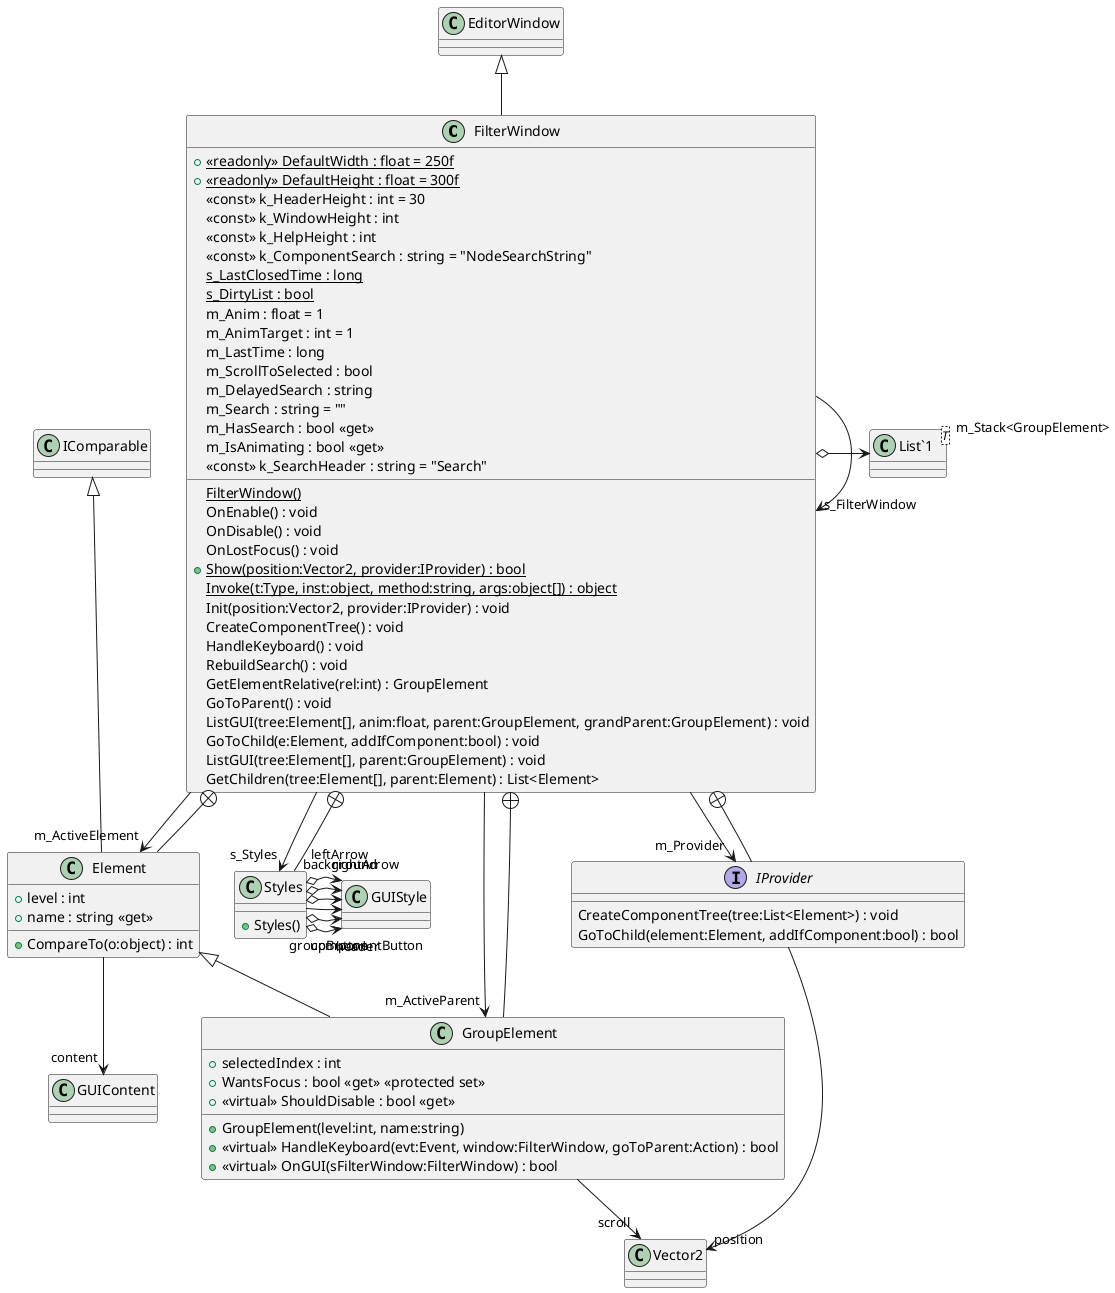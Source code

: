 @startuml
class FilterWindow {
    + {static} <<readonly>> DefaultWidth : float = 250f
    + {static} <<readonly>> DefaultHeight : float = 300f
    <<const>> k_HeaderHeight : int = 30
    <<const>> k_WindowHeight : int
    <<const>> k_HelpHeight : int
    <<const>> k_ComponentSearch : string = "NodeSearchString"
    {static} s_LastClosedTime : long
    {static} s_DirtyList : bool
    m_Anim : float = 1
    m_AnimTarget : int = 1
    m_LastTime : long
    m_ScrollToSelected : bool
    m_DelayedSearch : string
    m_Search : string = ""
    m_HasSearch : bool <<get>>
    m_IsAnimating : bool <<get>>
    {static} FilterWindow()
    OnEnable() : void
    OnDisable() : void
    OnLostFocus() : void
    + {static} Show(position:Vector2, provider:IProvider) : bool
    {static} Invoke(t:Type, inst:object, method:string, args:object[]) : object
    Init(position:Vector2, provider:IProvider) : void
    CreateComponentTree() : void
    HandleKeyboard() : void
    <<const>> k_SearchHeader : string = "Search"
    RebuildSearch() : void
    GetElementRelative(rel:int) : GroupElement
    GoToParent() : void
    ListGUI(tree:Element[], anim:float, parent:GroupElement, grandParent:GroupElement) : void
    GoToChild(e:Element, addIfComponent:bool) : void
    ListGUI(tree:Element[], parent:GroupElement) : void
    GetChildren(tree:Element[], parent:Element) : List<Element>
}
interface IProvider {
    CreateComponentTree(tree:List<Element>) : void
    GoToChild(element:Element, addIfComponent:bool) : bool
}
class Element {
    + level : int
    + name : string <<get>>
    + CompareTo(o:object) : int
}
class GroupElement {
    + selectedIndex : int
    + WantsFocus : bool <<get>> <<protected set>>
    + <<virtual>> ShouldDisable : bool <<get>>
    + GroupElement(level:int, name:string)
    + <<virtual>> HandleKeyboard(evt:Event, window:FilterWindow, goToParent:Action) : bool
    + <<virtual>> OnGUI(sFilterWindow:FilterWindow) : bool
}
class Styles {
    + Styles()
}
class "List`1"<T> {
}
EditorWindow <|-- FilterWindow
FilterWindow --> "s_Styles" Styles
FilterWindow --> "s_FilterWindow" FilterWindow
FilterWindow --> "m_Provider" IProvider
FilterWindow o-> "m_Stack<GroupElement>" "List`1"
FilterWindow --> "m_ActiveParent" GroupElement
FilterWindow --> "m_ActiveElement" Element
FilterWindow +-- IProvider
IProvider --> "position" Vector2
FilterWindow +-- Element
IComparable <|-- Element
Element --> "content" GUIContent
FilterWindow +-- GroupElement
Element <|-- GroupElement
GroupElement --> "scroll" Vector2
FilterWindow +-- Styles
Styles o-> "header" GUIStyle
Styles o-> "componentButton" GUIStyle
Styles --> "groupButton" GUIStyle
Styles o-> "background" GUIStyle
Styles o-> "rightArrow" GUIStyle
Styles o-> "leftArrow" GUIStyle
@enduml
